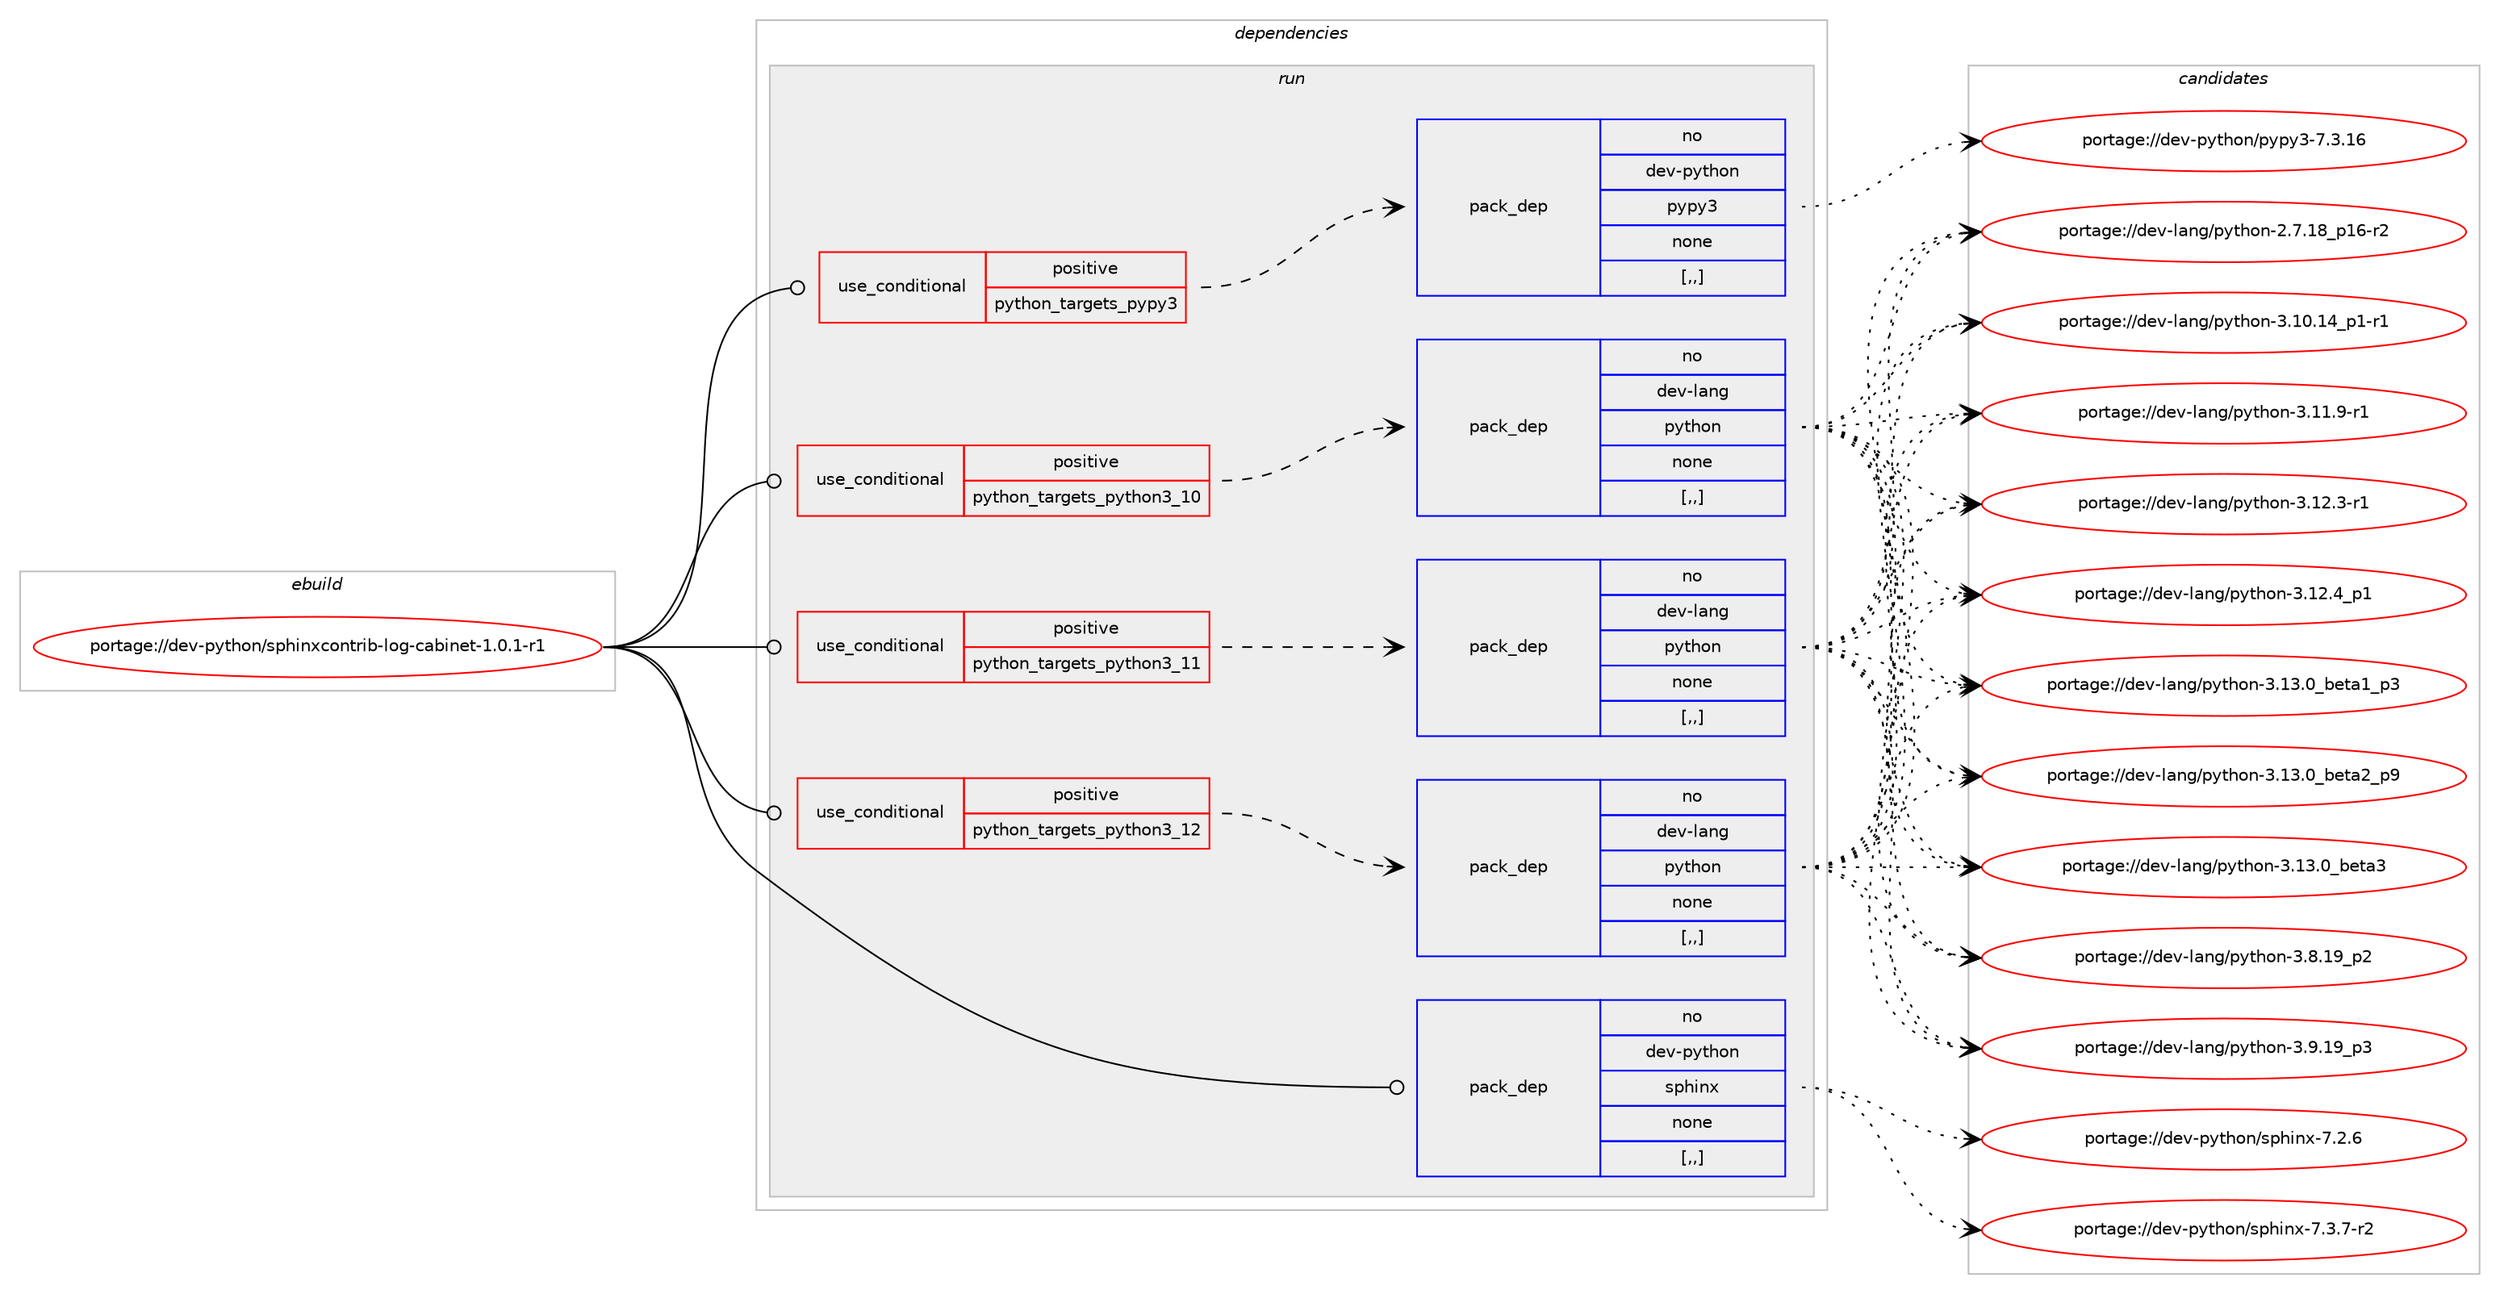 digraph prolog {

# *************
# Graph options
# *************

newrank=true;
concentrate=true;
compound=true;
graph [rankdir=LR,fontname=Helvetica,fontsize=10,ranksep=1.5];#, ranksep=2.5, nodesep=0.2];
edge  [arrowhead=vee];
node  [fontname=Helvetica,fontsize=10];

# **********
# The ebuild
# **********

subgraph cluster_leftcol {
color=gray;
rank=same;
label=<<i>ebuild</i>>;
id [label="portage://dev-python/sphinxcontrib-log-cabinet-1.0.1-r1", color=red, width=4, href="../dev-python/sphinxcontrib-log-cabinet-1.0.1-r1.svg"];
}

# ****************
# The dependencies
# ****************

subgraph cluster_midcol {
color=gray;
label=<<i>dependencies</i>>;
subgraph cluster_compile {
fillcolor="#eeeeee";
style=filled;
label=<<i>compile</i>>;
}
subgraph cluster_compileandrun {
fillcolor="#eeeeee";
style=filled;
label=<<i>compile and run</i>>;
}
subgraph cluster_run {
fillcolor="#eeeeee";
style=filled;
label=<<i>run</i>>;
subgraph cond38623 {
dependency159999 [label=<<TABLE BORDER="0" CELLBORDER="1" CELLSPACING="0" CELLPADDING="4"><TR><TD ROWSPAN="3" CELLPADDING="10">use_conditional</TD></TR><TR><TD>positive</TD></TR><TR><TD>python_targets_pypy3</TD></TR></TABLE>>, shape=none, color=red];
subgraph pack120138 {
dependency160000 [label=<<TABLE BORDER="0" CELLBORDER="1" CELLSPACING="0" CELLPADDING="4" WIDTH="220"><TR><TD ROWSPAN="6" CELLPADDING="30">pack_dep</TD></TR><TR><TD WIDTH="110">no</TD></TR><TR><TD>dev-python</TD></TR><TR><TD>pypy3</TD></TR><TR><TD>none</TD></TR><TR><TD>[,,]</TD></TR></TABLE>>, shape=none, color=blue];
}
dependency159999:e -> dependency160000:w [weight=20,style="dashed",arrowhead="vee"];
}
id:e -> dependency159999:w [weight=20,style="solid",arrowhead="odot"];
subgraph cond38624 {
dependency160001 [label=<<TABLE BORDER="0" CELLBORDER="1" CELLSPACING="0" CELLPADDING="4"><TR><TD ROWSPAN="3" CELLPADDING="10">use_conditional</TD></TR><TR><TD>positive</TD></TR><TR><TD>python_targets_python3_10</TD></TR></TABLE>>, shape=none, color=red];
subgraph pack120139 {
dependency160002 [label=<<TABLE BORDER="0" CELLBORDER="1" CELLSPACING="0" CELLPADDING="4" WIDTH="220"><TR><TD ROWSPAN="6" CELLPADDING="30">pack_dep</TD></TR><TR><TD WIDTH="110">no</TD></TR><TR><TD>dev-lang</TD></TR><TR><TD>python</TD></TR><TR><TD>none</TD></TR><TR><TD>[,,]</TD></TR></TABLE>>, shape=none, color=blue];
}
dependency160001:e -> dependency160002:w [weight=20,style="dashed",arrowhead="vee"];
}
id:e -> dependency160001:w [weight=20,style="solid",arrowhead="odot"];
subgraph cond38625 {
dependency160003 [label=<<TABLE BORDER="0" CELLBORDER="1" CELLSPACING="0" CELLPADDING="4"><TR><TD ROWSPAN="3" CELLPADDING="10">use_conditional</TD></TR><TR><TD>positive</TD></TR><TR><TD>python_targets_python3_11</TD></TR></TABLE>>, shape=none, color=red];
subgraph pack120140 {
dependency160004 [label=<<TABLE BORDER="0" CELLBORDER="1" CELLSPACING="0" CELLPADDING="4" WIDTH="220"><TR><TD ROWSPAN="6" CELLPADDING="30">pack_dep</TD></TR><TR><TD WIDTH="110">no</TD></TR><TR><TD>dev-lang</TD></TR><TR><TD>python</TD></TR><TR><TD>none</TD></TR><TR><TD>[,,]</TD></TR></TABLE>>, shape=none, color=blue];
}
dependency160003:e -> dependency160004:w [weight=20,style="dashed",arrowhead="vee"];
}
id:e -> dependency160003:w [weight=20,style="solid",arrowhead="odot"];
subgraph cond38626 {
dependency160005 [label=<<TABLE BORDER="0" CELLBORDER="1" CELLSPACING="0" CELLPADDING="4"><TR><TD ROWSPAN="3" CELLPADDING="10">use_conditional</TD></TR><TR><TD>positive</TD></TR><TR><TD>python_targets_python3_12</TD></TR></TABLE>>, shape=none, color=red];
subgraph pack120141 {
dependency160006 [label=<<TABLE BORDER="0" CELLBORDER="1" CELLSPACING="0" CELLPADDING="4" WIDTH="220"><TR><TD ROWSPAN="6" CELLPADDING="30">pack_dep</TD></TR><TR><TD WIDTH="110">no</TD></TR><TR><TD>dev-lang</TD></TR><TR><TD>python</TD></TR><TR><TD>none</TD></TR><TR><TD>[,,]</TD></TR></TABLE>>, shape=none, color=blue];
}
dependency160005:e -> dependency160006:w [weight=20,style="dashed",arrowhead="vee"];
}
id:e -> dependency160005:w [weight=20,style="solid",arrowhead="odot"];
subgraph pack120142 {
dependency160007 [label=<<TABLE BORDER="0" CELLBORDER="1" CELLSPACING="0" CELLPADDING="4" WIDTH="220"><TR><TD ROWSPAN="6" CELLPADDING="30">pack_dep</TD></TR><TR><TD WIDTH="110">no</TD></TR><TR><TD>dev-python</TD></TR><TR><TD>sphinx</TD></TR><TR><TD>none</TD></TR><TR><TD>[,,]</TD></TR></TABLE>>, shape=none, color=blue];
}
id:e -> dependency160007:w [weight=20,style="solid",arrowhead="odot"];
}
}

# **************
# The candidates
# **************

subgraph cluster_choices {
rank=same;
color=gray;
label=<<i>candidates</i>>;

subgraph choice120138 {
color=black;
nodesep=1;
choice10010111845112121116104111110471121211121215145554651464954 [label="portage://dev-python/pypy3-7.3.16", color=red, width=4,href="../dev-python/pypy3-7.3.16.svg"];
dependency160000:e -> choice10010111845112121116104111110471121211121215145554651464954:w [style=dotted,weight="100"];
}
subgraph choice120139 {
color=black;
nodesep=1;
choice100101118451089711010347112121116104111110455046554649569511249544511450 [label="portage://dev-lang/python-2.7.18_p16-r2", color=red, width=4,href="../dev-lang/python-2.7.18_p16-r2.svg"];
choice100101118451089711010347112121116104111110455146494846495295112494511449 [label="portage://dev-lang/python-3.10.14_p1-r1", color=red, width=4,href="../dev-lang/python-3.10.14_p1-r1.svg"];
choice100101118451089711010347112121116104111110455146494946574511449 [label="portage://dev-lang/python-3.11.9-r1", color=red, width=4,href="../dev-lang/python-3.11.9-r1.svg"];
choice100101118451089711010347112121116104111110455146495046514511449 [label="portage://dev-lang/python-3.12.3-r1", color=red, width=4,href="../dev-lang/python-3.12.3-r1.svg"];
choice100101118451089711010347112121116104111110455146495046529511249 [label="portage://dev-lang/python-3.12.4_p1", color=red, width=4,href="../dev-lang/python-3.12.4_p1.svg"];
choice10010111845108971101034711212111610411111045514649514648959810111697499511251 [label="portage://dev-lang/python-3.13.0_beta1_p3", color=red, width=4,href="../dev-lang/python-3.13.0_beta1_p3.svg"];
choice10010111845108971101034711212111610411111045514649514648959810111697509511257 [label="portage://dev-lang/python-3.13.0_beta2_p9", color=red, width=4,href="../dev-lang/python-3.13.0_beta2_p9.svg"];
choice1001011184510897110103471121211161041111104551464951464895981011169751 [label="portage://dev-lang/python-3.13.0_beta3", color=red, width=4,href="../dev-lang/python-3.13.0_beta3.svg"];
choice100101118451089711010347112121116104111110455146564649579511250 [label="portage://dev-lang/python-3.8.19_p2", color=red, width=4,href="../dev-lang/python-3.8.19_p2.svg"];
choice100101118451089711010347112121116104111110455146574649579511251 [label="portage://dev-lang/python-3.9.19_p3", color=red, width=4,href="../dev-lang/python-3.9.19_p3.svg"];
dependency160002:e -> choice100101118451089711010347112121116104111110455046554649569511249544511450:w [style=dotted,weight="100"];
dependency160002:e -> choice100101118451089711010347112121116104111110455146494846495295112494511449:w [style=dotted,weight="100"];
dependency160002:e -> choice100101118451089711010347112121116104111110455146494946574511449:w [style=dotted,weight="100"];
dependency160002:e -> choice100101118451089711010347112121116104111110455146495046514511449:w [style=dotted,weight="100"];
dependency160002:e -> choice100101118451089711010347112121116104111110455146495046529511249:w [style=dotted,weight="100"];
dependency160002:e -> choice10010111845108971101034711212111610411111045514649514648959810111697499511251:w [style=dotted,weight="100"];
dependency160002:e -> choice10010111845108971101034711212111610411111045514649514648959810111697509511257:w [style=dotted,weight="100"];
dependency160002:e -> choice1001011184510897110103471121211161041111104551464951464895981011169751:w [style=dotted,weight="100"];
dependency160002:e -> choice100101118451089711010347112121116104111110455146564649579511250:w [style=dotted,weight="100"];
dependency160002:e -> choice100101118451089711010347112121116104111110455146574649579511251:w [style=dotted,weight="100"];
}
subgraph choice120140 {
color=black;
nodesep=1;
choice100101118451089711010347112121116104111110455046554649569511249544511450 [label="portage://dev-lang/python-2.7.18_p16-r2", color=red, width=4,href="../dev-lang/python-2.7.18_p16-r2.svg"];
choice100101118451089711010347112121116104111110455146494846495295112494511449 [label="portage://dev-lang/python-3.10.14_p1-r1", color=red, width=4,href="../dev-lang/python-3.10.14_p1-r1.svg"];
choice100101118451089711010347112121116104111110455146494946574511449 [label="portage://dev-lang/python-3.11.9-r1", color=red, width=4,href="../dev-lang/python-3.11.9-r1.svg"];
choice100101118451089711010347112121116104111110455146495046514511449 [label="portage://dev-lang/python-3.12.3-r1", color=red, width=4,href="../dev-lang/python-3.12.3-r1.svg"];
choice100101118451089711010347112121116104111110455146495046529511249 [label="portage://dev-lang/python-3.12.4_p1", color=red, width=4,href="../dev-lang/python-3.12.4_p1.svg"];
choice10010111845108971101034711212111610411111045514649514648959810111697499511251 [label="portage://dev-lang/python-3.13.0_beta1_p3", color=red, width=4,href="../dev-lang/python-3.13.0_beta1_p3.svg"];
choice10010111845108971101034711212111610411111045514649514648959810111697509511257 [label="portage://dev-lang/python-3.13.0_beta2_p9", color=red, width=4,href="../dev-lang/python-3.13.0_beta2_p9.svg"];
choice1001011184510897110103471121211161041111104551464951464895981011169751 [label="portage://dev-lang/python-3.13.0_beta3", color=red, width=4,href="../dev-lang/python-3.13.0_beta3.svg"];
choice100101118451089711010347112121116104111110455146564649579511250 [label="portage://dev-lang/python-3.8.19_p2", color=red, width=4,href="../dev-lang/python-3.8.19_p2.svg"];
choice100101118451089711010347112121116104111110455146574649579511251 [label="portage://dev-lang/python-3.9.19_p3", color=red, width=4,href="../dev-lang/python-3.9.19_p3.svg"];
dependency160004:e -> choice100101118451089711010347112121116104111110455046554649569511249544511450:w [style=dotted,weight="100"];
dependency160004:e -> choice100101118451089711010347112121116104111110455146494846495295112494511449:w [style=dotted,weight="100"];
dependency160004:e -> choice100101118451089711010347112121116104111110455146494946574511449:w [style=dotted,weight="100"];
dependency160004:e -> choice100101118451089711010347112121116104111110455146495046514511449:w [style=dotted,weight="100"];
dependency160004:e -> choice100101118451089711010347112121116104111110455146495046529511249:w [style=dotted,weight="100"];
dependency160004:e -> choice10010111845108971101034711212111610411111045514649514648959810111697499511251:w [style=dotted,weight="100"];
dependency160004:e -> choice10010111845108971101034711212111610411111045514649514648959810111697509511257:w [style=dotted,weight="100"];
dependency160004:e -> choice1001011184510897110103471121211161041111104551464951464895981011169751:w [style=dotted,weight="100"];
dependency160004:e -> choice100101118451089711010347112121116104111110455146564649579511250:w [style=dotted,weight="100"];
dependency160004:e -> choice100101118451089711010347112121116104111110455146574649579511251:w [style=dotted,weight="100"];
}
subgraph choice120141 {
color=black;
nodesep=1;
choice100101118451089711010347112121116104111110455046554649569511249544511450 [label="portage://dev-lang/python-2.7.18_p16-r2", color=red, width=4,href="../dev-lang/python-2.7.18_p16-r2.svg"];
choice100101118451089711010347112121116104111110455146494846495295112494511449 [label="portage://dev-lang/python-3.10.14_p1-r1", color=red, width=4,href="../dev-lang/python-3.10.14_p1-r1.svg"];
choice100101118451089711010347112121116104111110455146494946574511449 [label="portage://dev-lang/python-3.11.9-r1", color=red, width=4,href="../dev-lang/python-3.11.9-r1.svg"];
choice100101118451089711010347112121116104111110455146495046514511449 [label="portage://dev-lang/python-3.12.3-r1", color=red, width=4,href="../dev-lang/python-3.12.3-r1.svg"];
choice100101118451089711010347112121116104111110455146495046529511249 [label="portage://dev-lang/python-3.12.4_p1", color=red, width=4,href="../dev-lang/python-3.12.4_p1.svg"];
choice10010111845108971101034711212111610411111045514649514648959810111697499511251 [label="portage://dev-lang/python-3.13.0_beta1_p3", color=red, width=4,href="../dev-lang/python-3.13.0_beta1_p3.svg"];
choice10010111845108971101034711212111610411111045514649514648959810111697509511257 [label="portage://dev-lang/python-3.13.0_beta2_p9", color=red, width=4,href="../dev-lang/python-3.13.0_beta2_p9.svg"];
choice1001011184510897110103471121211161041111104551464951464895981011169751 [label="portage://dev-lang/python-3.13.0_beta3", color=red, width=4,href="../dev-lang/python-3.13.0_beta3.svg"];
choice100101118451089711010347112121116104111110455146564649579511250 [label="portage://dev-lang/python-3.8.19_p2", color=red, width=4,href="../dev-lang/python-3.8.19_p2.svg"];
choice100101118451089711010347112121116104111110455146574649579511251 [label="portage://dev-lang/python-3.9.19_p3", color=red, width=4,href="../dev-lang/python-3.9.19_p3.svg"];
dependency160006:e -> choice100101118451089711010347112121116104111110455046554649569511249544511450:w [style=dotted,weight="100"];
dependency160006:e -> choice100101118451089711010347112121116104111110455146494846495295112494511449:w [style=dotted,weight="100"];
dependency160006:e -> choice100101118451089711010347112121116104111110455146494946574511449:w [style=dotted,weight="100"];
dependency160006:e -> choice100101118451089711010347112121116104111110455146495046514511449:w [style=dotted,weight="100"];
dependency160006:e -> choice100101118451089711010347112121116104111110455146495046529511249:w [style=dotted,weight="100"];
dependency160006:e -> choice10010111845108971101034711212111610411111045514649514648959810111697499511251:w [style=dotted,weight="100"];
dependency160006:e -> choice10010111845108971101034711212111610411111045514649514648959810111697509511257:w [style=dotted,weight="100"];
dependency160006:e -> choice1001011184510897110103471121211161041111104551464951464895981011169751:w [style=dotted,weight="100"];
dependency160006:e -> choice100101118451089711010347112121116104111110455146564649579511250:w [style=dotted,weight="100"];
dependency160006:e -> choice100101118451089711010347112121116104111110455146574649579511251:w [style=dotted,weight="100"];
}
subgraph choice120142 {
color=black;
nodesep=1;
choice1001011184511212111610411111047115112104105110120455546504654 [label="portage://dev-python/sphinx-7.2.6", color=red, width=4,href="../dev-python/sphinx-7.2.6.svg"];
choice10010111845112121116104111110471151121041051101204555465146554511450 [label="portage://dev-python/sphinx-7.3.7-r2", color=red, width=4,href="../dev-python/sphinx-7.3.7-r2.svg"];
dependency160007:e -> choice1001011184511212111610411111047115112104105110120455546504654:w [style=dotted,weight="100"];
dependency160007:e -> choice10010111845112121116104111110471151121041051101204555465146554511450:w [style=dotted,weight="100"];
}
}

}
